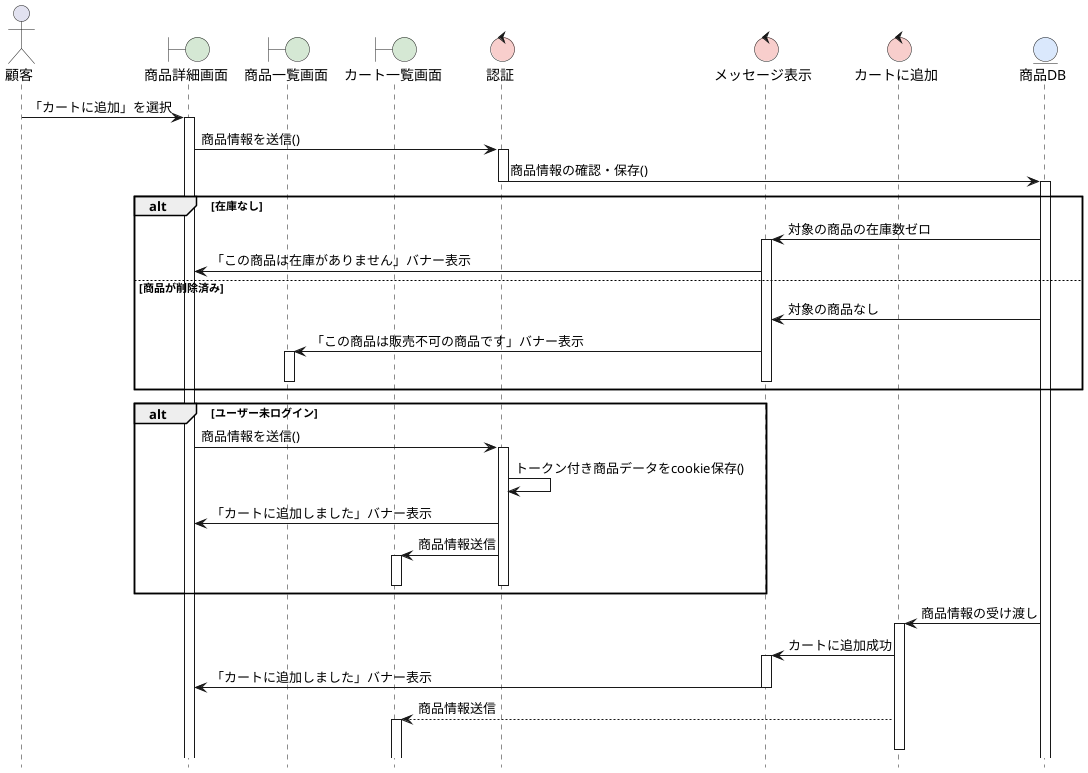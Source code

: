 @startuml
hide footbox
skinparam boundaryBackgroundColor #D5E8D4
skinparam controlBackgroundColor  #F8CECC
skinparam entityBackgroundColor   #DAE8FC

actor 顧客 as user
boundary 商品詳細画面 as B1
boundary 商品一覧画面 as B2
boundary カート一覧画面 as B3
control 認証 as C1
control メッセージ表示 as C2
control カートに追加 as C3
entity 商品DB as E

user -> B1: 「カートに追加」を選択
activate B1

B1 -> C1: 商品情報を送信()
activate C1
C1 -> E: 商品情報の確認・保存()
deactivate C1
activate E

alt 在庫なし
    E -> C2: 対象の商品の在庫数ゼロ
    activate C2
    C2 -> B1: 「この商品は在庫がありません」バナー表示
    deactivate C1
else 商品が削除済み
    E -> C2: 対象の商品なし
    C2 -> B2: 「この商品は販売不可の商品です」バナー表示
    activate B2
    deactivate C1
    deactivate B2
    deactivate C2

end

alt ユーザー未ログイン
    B1 -> C1: 商品情報を送信()
    activate C1
    C1 -> C1: トークン付き商品データをcookie保存()
    C1 -> B1: 「カートに追加しました」バナー表示
    C1 -> B3: 商品情報送信
    activate B3
    deactivate C1
    deactivate B3

end


E -> C3: 商品情報の受け渡し
activate C3
C3 -> C2: カートに追加成功
activate C2
C2 -> B1: 「カートに追加しました」バナー表示
deactivate C2
C3 --> B3: 商品情報送信
activate B3
deactivate C3


@enduml